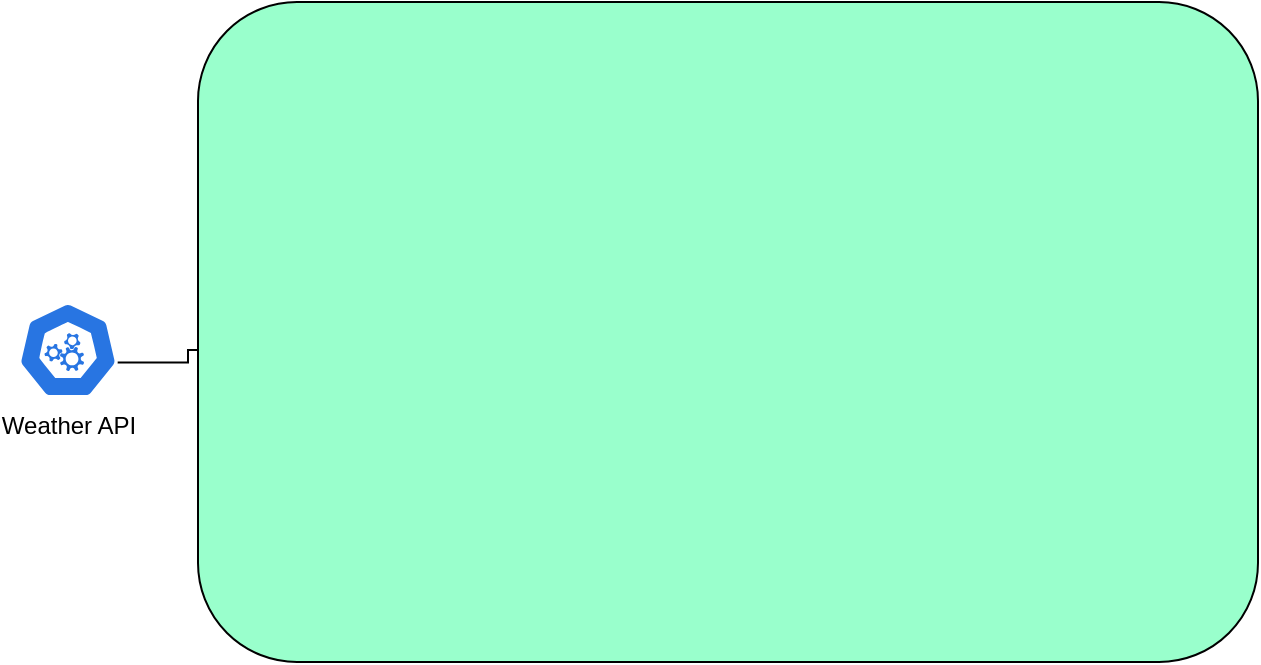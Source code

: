 <mxfile version="26.2.5">
  <diagram name="Page-1" id="Ld1kEqdN9bBFwUcrw0-4">
    <mxGraphModel dx="1172" dy="528" grid="1" gridSize="10" guides="1" tooltips="1" connect="1" arrows="1" fold="1" page="1" pageScale="1" pageWidth="827" pageHeight="1169" math="0" shadow="0">
      <root>
        <mxCell id="0" />
        <mxCell id="1" parent="0" />
        <mxCell id="crLlbDWNQvHQFaTZuZNP-3" style="edgeStyle=orthogonalEdgeStyle;rounded=0;orthogonalLoop=1;jettySize=auto;html=1;exitX=0.995;exitY=0.63;exitDx=0;exitDy=0;exitPerimeter=0;entryX=0;entryY=0.5;entryDx=0;entryDy=0;" edge="1" parent="1" source="crLlbDWNQvHQFaTZuZNP-1" target="crLlbDWNQvHQFaTZuZNP-2">
          <mxGeometry relative="1" as="geometry" />
        </mxCell>
        <mxCell id="crLlbDWNQvHQFaTZuZNP-1" value="Weather API" style="aspect=fixed;sketch=0;html=1;dashed=0;whitespace=wrap;verticalLabelPosition=bottom;verticalAlign=top;fillColor=#2875E2;strokeColor=#ffffff;points=[[0.005,0.63,0],[0.1,0.2,0],[0.9,0.2,0],[0.5,0,0],[0.995,0.63,0],[0.72,0.99,0],[0.5,1,0],[0.28,0.99,0]];shape=mxgraph.kubernetes.icon2;prIcon=api" vertex="1" parent="1">
          <mxGeometry x="70" y="230" width="50" height="48" as="geometry" />
        </mxCell>
        <mxCell id="crLlbDWNQvHQFaTZuZNP-5" style="edgeStyle=orthogonalEdgeStyle;rounded=0;orthogonalLoop=1;jettySize=auto;html=1;exitX=1;exitY=0.5;exitDx=0;exitDy=0;" edge="1" parent="1" source="crLlbDWNQvHQFaTZuZNP-2" target="crLlbDWNQvHQFaTZuZNP-4">
          <mxGeometry relative="1" as="geometry" />
        </mxCell>
        <mxCell id="crLlbDWNQvHQFaTZuZNP-2" value="Spark Notebook" style="shape=image;verticalLabelPosition=bottom;labelBackgroundColor=default;verticalAlign=top;aspect=fixed;imageAspect=0;image=https://debruyn.dev/2024/all-microsoft-fabric-icons-for-diagramming/notebook.png;" vertex="1" parent="1">
          <mxGeometry x="190" y="208" width="92" height="92" as="geometry" />
        </mxCell>
        <mxCell id="crLlbDWNQvHQFaTZuZNP-4" value="Lakehouse" style="shape=image;verticalLabelPosition=bottom;labelBackgroundColor=default;verticalAlign=top;aspect=fixed;imageAspect=0;image=https://debruyn.dev/2024/all-microsoft-fabric-icons-for-diagramming/lakehouse.png;" vertex="1" parent="1">
          <mxGeometry x="300" y="204.5" width="99" height="99" as="geometry" />
        </mxCell>
        <mxCell id="crLlbDWNQvHQFaTZuZNP-6" value="" style="rounded=1;whiteSpace=wrap;html=1;fillColor=#99FFCC;" vertex="1" parent="1">
          <mxGeometry x="160" y="80" width="530" height="330" as="geometry" />
        </mxCell>
      </root>
    </mxGraphModel>
  </diagram>
</mxfile>
